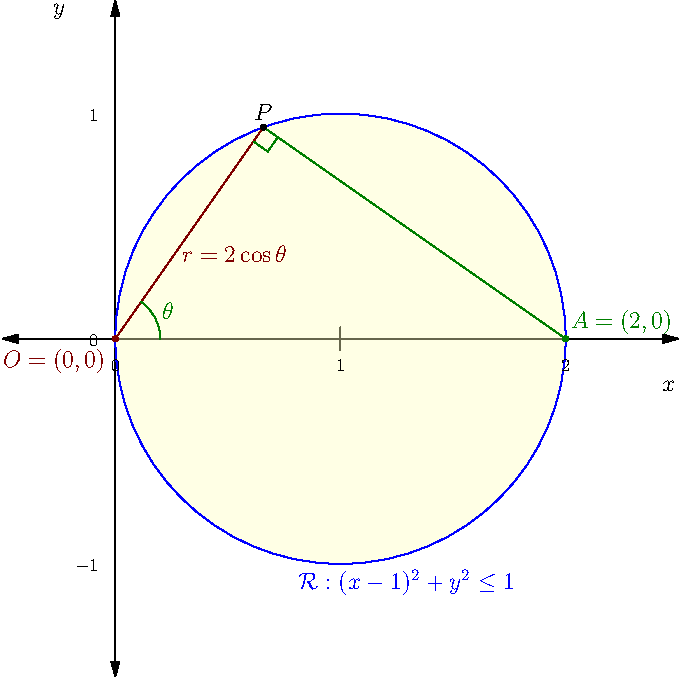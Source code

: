 import graph;
import geometry;
size(12cm);
xaxis("$x$", -0.5, 2.5, Ticks(Label(fontsize(9pt)), Step=1, begin=false, end=false), Arrows);
yaxis("$y$", -1.5, 1.5, Ticks(Label(fontsize(9pt)), Step=1, begin=false, end=false), Arrows);

filldraw(circle((1,0), 1), opacity(0.4)+paleyellow, blue);
pair P = (1,0)+dir(110);
pair O = (0,0);
pair A = (2,0);
dot("$O=(0,0)$", O, 2*dir(225), brown);
draw(O--P, brown);
label((1,-1), "$\mathcal{R} : (x-1)^2 + y^2 \le 1$", dir(-60), blue);
draw(arc((0,0), 0.2, 0, 55), deepgreen);
label("$\theta$", 0.2*dir(27.5), dir(27.5), deepgreen);
label("$r = 2 \cos \theta$", 0.4*P, dir(0), brown);
draw(P--A, deepgreen);
markrightangle(O, P, A, deepgreen);
dot("$P$", P, dir(90));
dot("$A=(2,0)$", A, dir(45), deepgreen);
